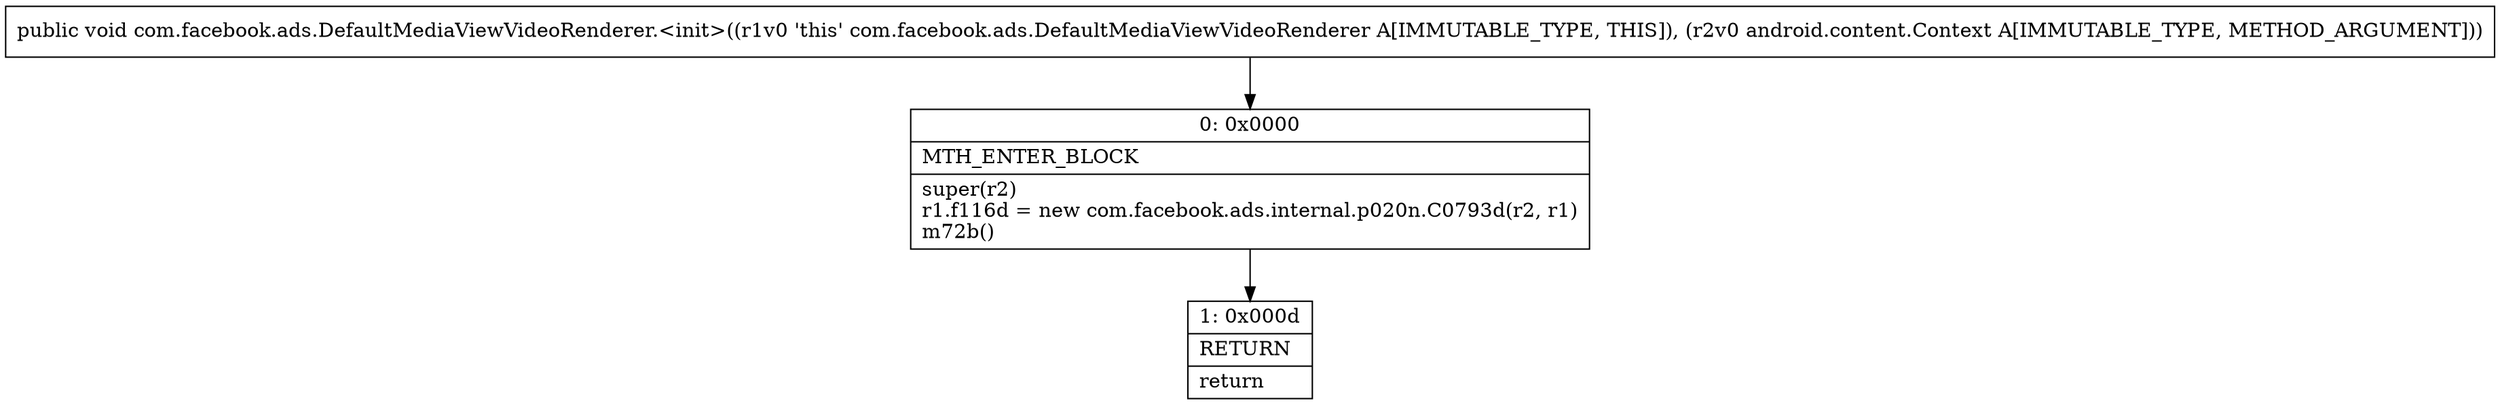 digraph "CFG forcom.facebook.ads.DefaultMediaViewVideoRenderer.\<init\>(Landroid\/content\/Context;)V" {
Node_0 [shape=record,label="{0\:\ 0x0000|MTH_ENTER_BLOCK\l|super(r2)\lr1.f116d = new com.facebook.ads.internal.p020n.C0793d(r2, r1)\lm72b()\l}"];
Node_1 [shape=record,label="{1\:\ 0x000d|RETURN\l|return\l}"];
MethodNode[shape=record,label="{public void com.facebook.ads.DefaultMediaViewVideoRenderer.\<init\>((r1v0 'this' com.facebook.ads.DefaultMediaViewVideoRenderer A[IMMUTABLE_TYPE, THIS]), (r2v0 android.content.Context A[IMMUTABLE_TYPE, METHOD_ARGUMENT])) }"];
MethodNode -> Node_0;
Node_0 -> Node_1;
}

